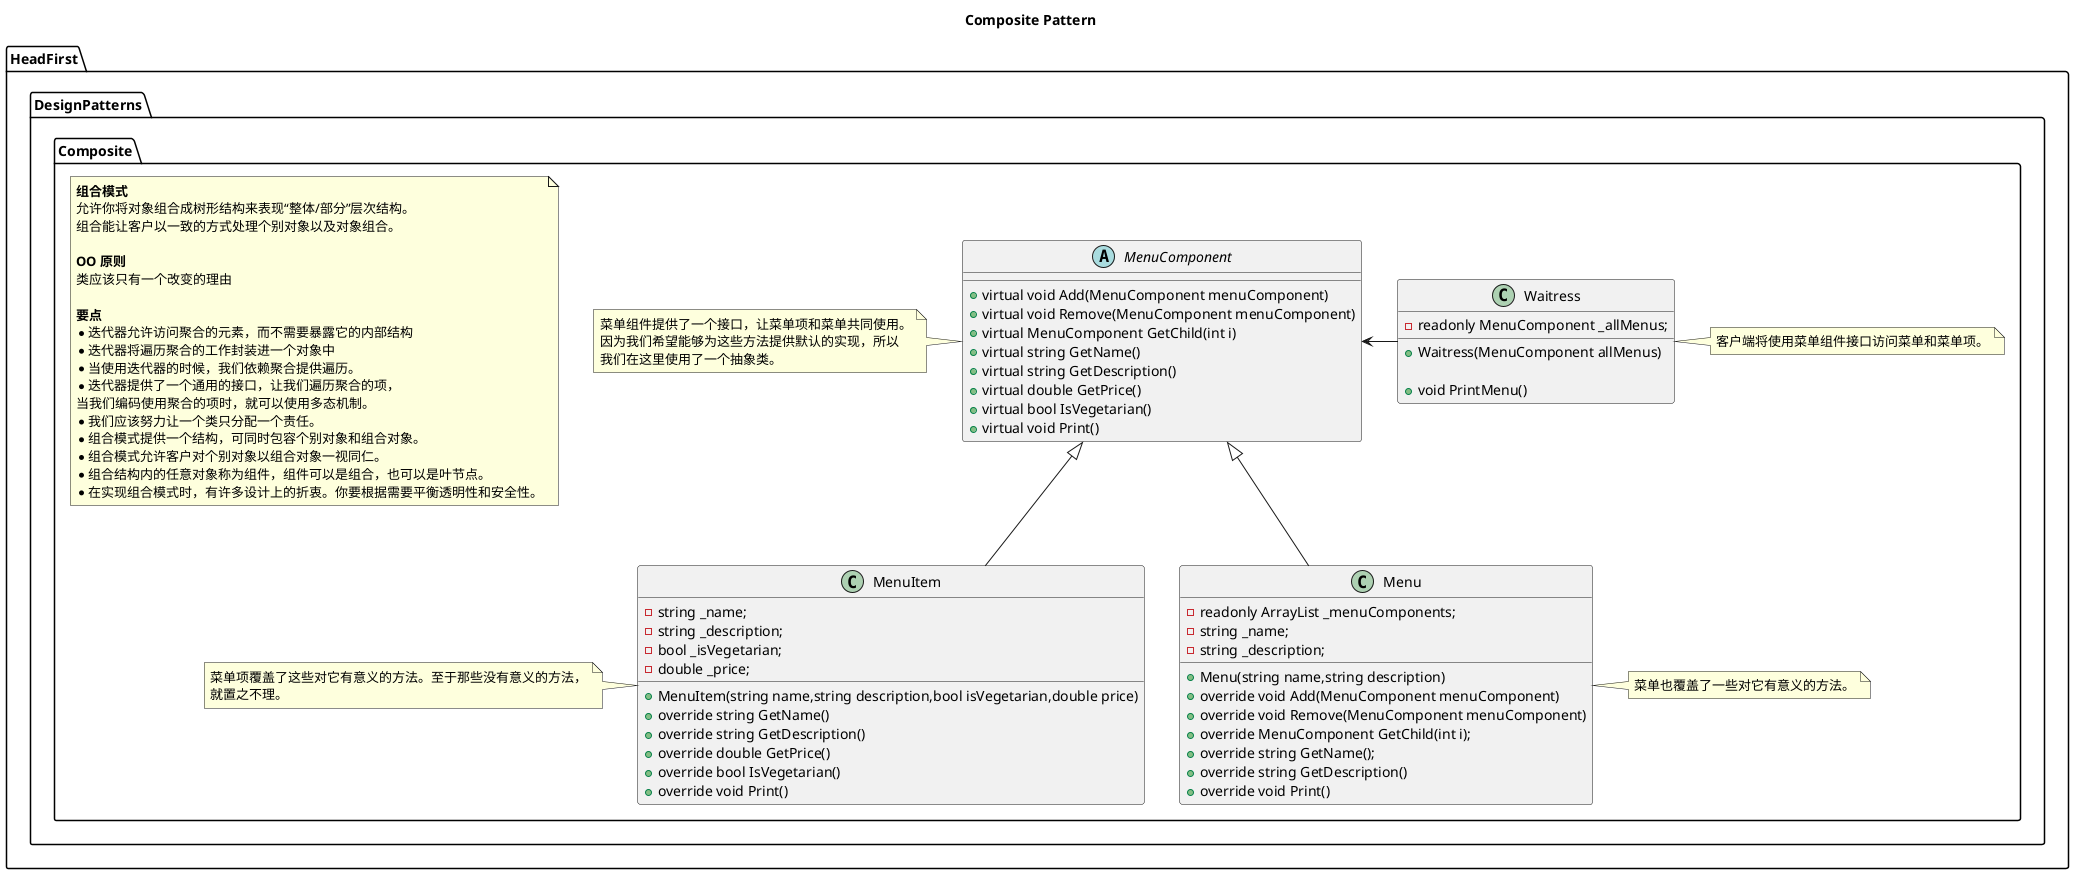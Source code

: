 @startuml
title Composite Pattern
namespace HeadFirst.DesignPatterns.Composite{
    note as CompositePatternDefine
    <b>组合模式</b>
    允许你将对象组合成树形结构来表现“整体/部分”层次结构。
    组合能让客户以一致的方式处理个别对象以及对象组合。

    <b>OO 原则</b>
    类应该只有一个改变的理由

    <b>要点</b>
    *迭代器允许访问聚合的元素，而不需要暴露它的内部结构
    *迭代器将遍历聚合的工作封装进一个对象中
    *当使用迭代器的时候，我们依赖聚合提供遍历。
    *迭代器提供了一个通用的接口，让我们遍历聚合的项，
    当我们编码使用聚合的项时，就可以使用多态机制。
    *我们应该努力让一个类只分配一个责任。
    *组合模式提供一个结构，可同时包容个别对象和组合对象。
    *组合模式允许客户对个别对象以组合对象一视同仁。
    *组合结构内的任意对象称为组件，组件可以是组合，也可以是叶节点。
    *在实现组合模式时，有许多设计上的折衷。你要根据需要平衡透明性和安全性。
    end note

    Menu -up-|>MenuComponent
    MenuItem -up-|>MenuComponent
    Waitress -left-> MenuComponent

    abstract class MenuComponent
    {
        + virtual void Add(MenuComponent menuComponent)
        + virtual void Remove(MenuComponent menuComponent)
        + virtual MenuComponent GetChild(int i)
        + virtual string GetName()
        + virtual string GetDescription()
        + virtual double GetPrice()
        + virtual bool IsVegetarian()
        + virtual void Print()
    }

    note as MenuComponentNote
    菜单组件提供了一个接口，让菜单项和菜单共同使用。
    因为我们希望能够为这些方法提供默认的实现，所以
    我们在这里使用了一个抽象类。
    end note

    MenuComponentNote .right. MenuComponent

    class Menu
    {
        - readonly ArrayList _menuComponents;
        - string _name;
        - string _description;

        + Menu(string name,string description)
        + override void Add(MenuComponent menuComponent)
        + override void Remove(MenuComponent menuComponent)
        + override MenuComponent GetChild(int i);
        + override string GetName();
        + override string GetDescription()
        + override void Print()
    }

    note as MenuNote
    菜单也覆盖了一些对它有意义的方法。
    end note
    MenuNote .left. Menu

    class MenuItem
    {
        - string _name;
        - string _description;
        - bool _isVegetarian;
        - double _price;

        + MenuItem(string name,string description,bool isVegetarian,double price)
        + override string GetName()
        + override string GetDescription()
        + override double GetPrice()
        + override bool IsVegetarian()
        + override void Print()
    }
    note as MenuItemNote
    菜单项覆盖了这些对它有意义的方法。至于那些没有意义的方法，
    就置之不理。
    end note
    MenuItemNote .right. MenuItem

    class Waitress
    {
        - readonly MenuComponent _allMenus;

        + Waitress(MenuComponent allMenus)

        + void PrintMenu()
    }
    note as WaitressNote
    客户端将使用菜单组件接口访问菜单和菜单项。
    end note
    WaitressNote .left. Waitress
}
@enduml